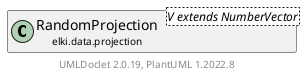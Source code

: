 @startuml
    remove .*\.(Instance|Par|Parameterizer|Factory)$
    set namespaceSeparator none
    hide empty fields
    hide empty methods

    class "<size:14>RandomProjection.Par\n<size:10>elki.data.projection" as elki.data.projection.RandomProjection.Par [[RandomProjection.Par.html]] {
        {static} +FAMILY_ID: OptionID
        {static} +DIMENSIONALITY_ID: OptionID
        -dimensionality: int
        -family: RandomProjectionFamily
        +configure(Parameterization): void
        +make(): RandomProjection<NumberVector>
    }

    interface "<size:14>Parameterizer\n<size:10>elki.utilities.optionhandling" as elki.utilities.optionhandling.Parameterizer [[../../utilities/optionhandling/Parameterizer.html]] {
        {abstract} +make(): Object
    }
    class "<size:14>RandomProjection\n<size:10>elki.data.projection" as elki.data.projection.RandomProjection<V extends NumberVector> [[RandomProjection.html]]

    elki.utilities.optionhandling.Parameterizer <|.. elki.data.projection.RandomProjection.Par
    elki.data.projection.RandomProjection +-- elki.data.projection.RandomProjection.Par

    center footer UMLDoclet 2.0.19, PlantUML 1.2022.8
@enduml
